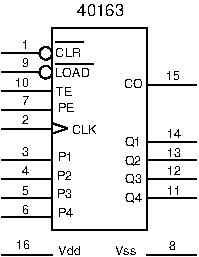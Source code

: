#FIG 3.2
Portrait
Center
Metric
A4      
100.00
Single
0
1200 2
6 450 2025 1845 2160
2 1 0 1 0 0 7 0 -1 0.000 0 0 0 0 0 2
	 450 2160 810 2160
2 1 0 1 0 0 10 0 -1 0.000 0 0 0 0 0 2
	 1845 2160 1485 2160
4 0 0 7 -1 16 6 0.0000 4 60 120 553 2121 16\001
4 0 0 7 -1 16 6 0.0000 4 60 180 855 2160 Vdd\001
4 0 0 10 -1 16 6 0.0000 4 60 60 1648 2128 8\001
4 0 0 10 -1 16 6 0.0000 4 60 180 1260 2160 Vss\001
-6
6 450 540 1845 1980
1 3 0 1 0 7 0 0 -1 0.000 1 0.0000 765 720 45 45 765 720 810 720
1 3 0 1 0 7 0 0 -1 0.000 1 0.0000 765 855 45 45 765 855 765 900
2 1 0 1 0 0 0 0 -1 4.000 0 0 0 0 0 2
	 450 720 720 720
2 1 0 1 0 0 0 0 -1 4.000 0 0 0 0 0 5
	 1485 1980 1485 540 810 540 810 1980 1485 1980
2 1 0 1 0 0 0 0 -1 4.000 0 0 0 0 0 2
	 450 855 720 855
2 1 0 1 0 0 0 0 -1 4.000 0 0 0 0 0 2
	 450 990 810 990
2 1 0 1 0 0 0 0 -1 4.000 0 0 0 0 0 2
	 450 1125 810 1125
2 1 0 1 0 0 0 0 -1 4.000 0 0 0 0 0 2
	 450 1260 810 1260
2 1 0 1 0 0 0 0 -1 4.000 0 0 0 0 0 2
	 810 1294 918 1258
2 1 0 1 0 0 0 0 -1 4.000 0 0 0 0 0 2
	 916 1254 808 1218
2 1 0 1 0 0 0 0 -1 4.000 0 0 0 0 0 2
	 450 1890 810 1890
2 1 0 1 0 0 0 0 -1 4.000 0 0 0 0 0 2
	 450 1755 810 1755
2 1 0 1 0 0 0 0 -1 4.000 0 0 0 0 0 2
	 450 1620 810 1620
2 1 0 1 0 0 0 0 -1 4.000 0 0 0 0 0 2
	 450 1485 810 1485
2 1 0 1 0 0 20 0 -1 0.000 0 0 0 0 0 2
	 1106 799 838 799
2 1 0 1 0 0 20 0 -1 0.000 0 0 0 0 0 2
	 1037 641 834 641
2 1 0 1 0 0 0 0 -1 4.000 0 0 0 0 0 2
	 1845 945 1485 945
2 1 0 1 0 0 0 0 -1 4.000 0 0 0 0 0 2
	 1845 1350 1485 1350
2 1 0 1 0 0 0 0 -1 4.000 0 0 0 0 0 2
	 1845 1485 1485 1485
2 1 0 1 0 0 0 0 -1 4.000 0 0 0 0 0 2
	 1845 1620 1485 1620
2 1 0 1 0 0 0 0 -1 4.000 0 0 0 0 0 2
	 1845 1755 1485 1755
4 0 0 0 -1 16 6 0.0000 4 60 60 598 1869 6\001
4 0 0 0 -1 16 6 0.0000 4 60 60 598 1731 5\001
4 0 0 0 -1 16 6 0.0000 4 60 60 598 1453 3\001
4 0 0 0 -1 16 6 0.0000 4 60 60 598 1592 4\001
4 0 0 0 -1 16 6 0.0000 4 60 60 598 1225 2\001
4 0 0 0 -1 16 6 0.0000 4 60 60 598 1090 7\001
4 0 0 0 -1 16 6 0.0000 4 60 120 545 958 10\001
4 0 0 0 -1 16 6 0.0000 4 60 60 598 820 9\001
4 0 0 0 -1 16 6 0.0000 4 60 60 598 688 1\001
4 0 0 20 -1 16 6 0.0000 4 60 120 849 1889 P4\001
4 0 0 20 -1 16 6 0.0000 4 60 120 846 1754 P3\001
4 0 0 20 -1 16 6 0.0000 4 60 120 846 1626 P2\001
4 0 0 20 -1 16 6 0.0000 4 60 120 849 1491 P1\001
4 0 0 20 -1 16 6 0.0000 4 60 180 952 1296 CLK\001
4 0 0 20 -1 16 6 0.0000 4 60 120 849 1142 PE\001
4 0 0 20 -1 16 6 0.0000 4 60 105 841 1022 TE\001
4 0 0 20 -1 16 6 0.0000 4 60 240 834 889 LOAD\001
4 0 0 20 -1 16 6 0.0000 4 60 180 834 746 CLR\001
4 0 0 0 -1 16 6 0.0000 4 60 120 1625 913 15\001
4 0 0 0 -1 16 6 0.0000 4 60 120 1629 1457 13\001
4 0 0 0 -1 16 6 0.0000 4 60 120 1629 1326 14\001
4 0 0 0 -1 16 6 0.0000 4 60 120 1629 1592 12\001
4 0 0 0 -1 16 6 0.0000 4 60 120 1629 1731 11\001
4 0 0 20 -1 16 6 0.0000 4 60 120 1321 966 CO\001
4 0 0 20 -1 16 6 0.0000 4 90 120 1329 1383 Q1\001
4 0 0 20 -1 16 6 0.0000 4 90 120 1332 1649 Q3\001
4 0 0 20 -1 16 6 0.0000 4 90 120 1329 1515 Q2\001
4 0 0 20 -1 16 6 0.0000 4 90 120 1332 1780 Q4\001
-6
4 0 0 20 -1 16 8 0.0000 4 90 375 990 450 40163\001
